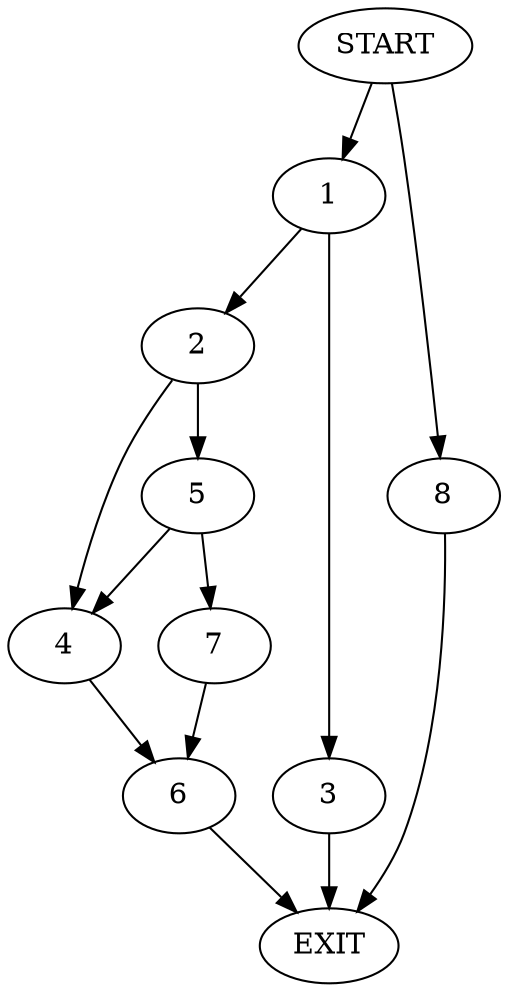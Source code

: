 digraph {
0 [label="START"]
9 [label="EXIT"]
0 -> 1
1 -> 2
1 -> 3
3 -> 9
2 -> 4
2 -> 5
4 -> 6
5 -> 7
5 -> 4
7 -> 6
6 -> 9
0 -> 8
8 -> 9
}
